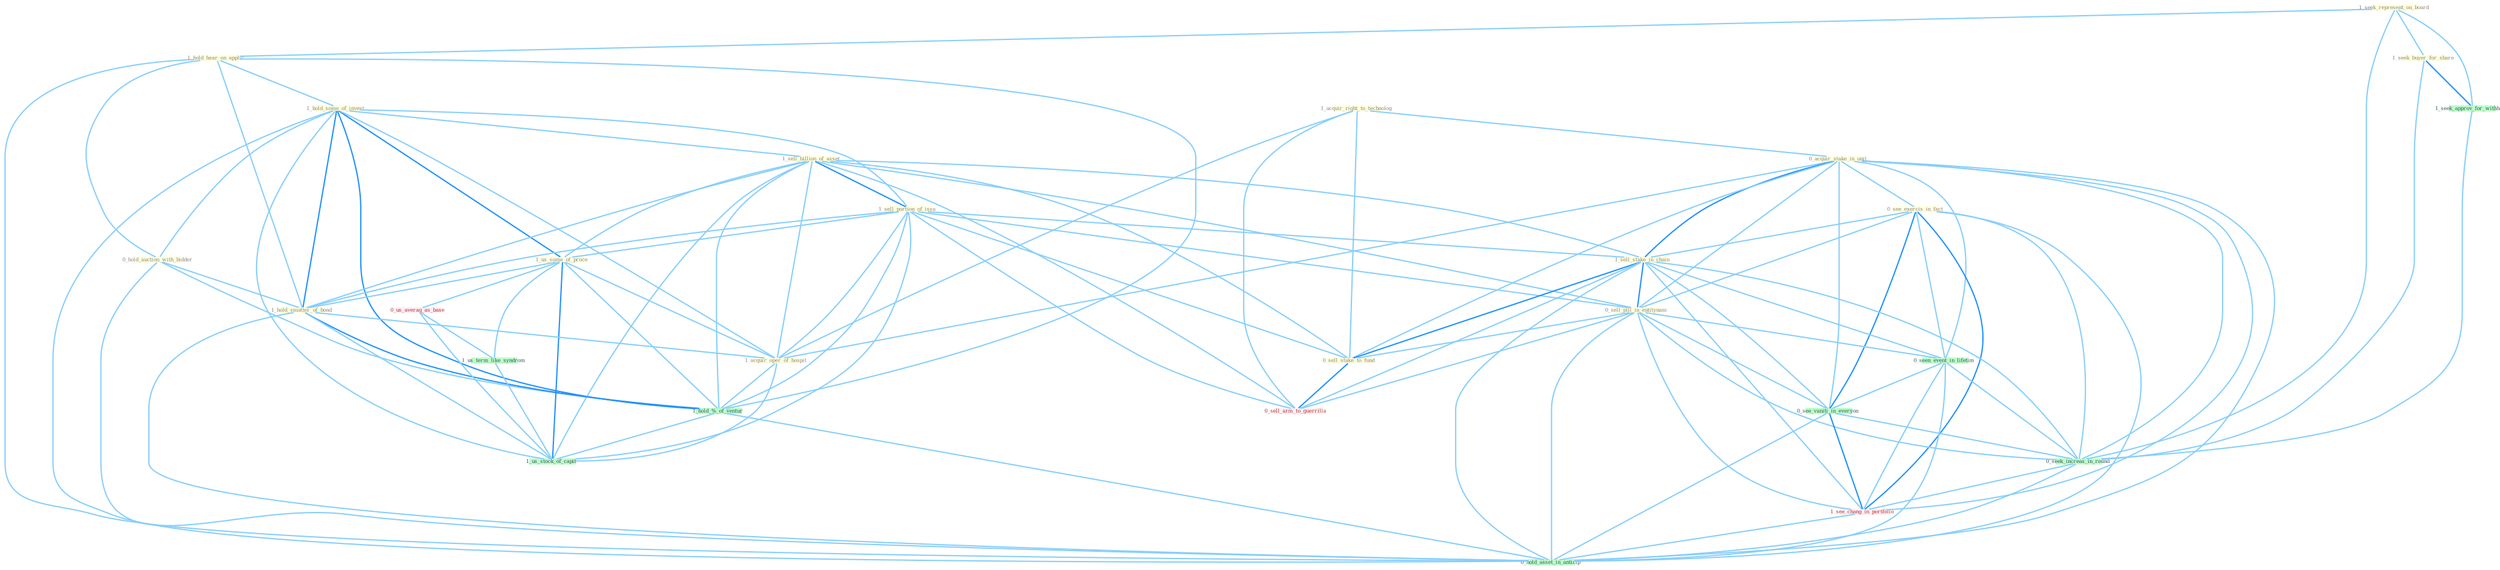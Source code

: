 Graph G{ 
    node
    [shape=polygon,style=filled,width=.5,height=.06,color="#BDFCC9",fixedsize=true,fontsize=4,
    fontcolor="#2f4f4f"];
    {node
    [color="#ffffe0", fontcolor="#8b7d6b"] "1_seek_represent_on_board " "1_acquir_right_to_technolog " "1_hold_hear_on_applic " "1_hold_some_of_invest " "1_sell_billion_of_asset " "1_sell_portion_of_issu " "0_acquir_stake_in_unit " "0_hold_auction_with_bidder " "0_see_exercis_in_fact " "1_seek_buyer_for_share " "1_us_some_of_proce " "1_hold_smatter_of_bond " "1_acquir_oper_of_hospit " "1_sell_stake_in_chain " "0_sell_pill_in_entitynam " "0_sell_stake_to_fund "}
{node [color="#fff0f5", fontcolor="#b22222"] "0_us_averag_as_base " "0_sell_arm_to_guerrilla " "1_see_chang_in_portfolio "}
edge [color="#B0E2FF"];

	"1_seek_represent_on_board " -- "1_hold_hear_on_applic " [w="1", color="#87cefa" ];
	"1_seek_represent_on_board " -- "1_seek_buyer_for_share " [w="1", color="#87cefa" ];
	"1_seek_represent_on_board " -- "1_seek_approv_for_withhold " [w="1", color="#87cefa" ];
	"1_seek_represent_on_board " -- "0_seek_increas_in_round " [w="1", color="#87cefa" ];
	"1_acquir_right_to_technolog " -- "0_acquir_stake_in_unit " [w="1", color="#87cefa" ];
	"1_acquir_right_to_technolog " -- "1_acquir_oper_of_hospit " [w="1", color="#87cefa" ];
	"1_acquir_right_to_technolog " -- "0_sell_stake_to_fund " [w="1", color="#87cefa" ];
	"1_acquir_right_to_technolog " -- "0_sell_arm_to_guerrilla " [w="1", color="#87cefa" ];
	"1_hold_hear_on_applic " -- "1_hold_some_of_invest " [w="1", color="#87cefa" ];
	"1_hold_hear_on_applic " -- "0_hold_auction_with_bidder " [w="1", color="#87cefa" ];
	"1_hold_hear_on_applic " -- "1_hold_smatter_of_bond " [w="1", color="#87cefa" ];
	"1_hold_hear_on_applic " -- "1_hold_%_of_ventur " [w="1", color="#87cefa" ];
	"1_hold_hear_on_applic " -- "0_hold_asset_in_anticip " [w="1", color="#87cefa" ];
	"1_hold_some_of_invest " -- "1_sell_billion_of_asset " [w="1", color="#87cefa" ];
	"1_hold_some_of_invest " -- "1_sell_portion_of_issu " [w="1", color="#87cefa" ];
	"1_hold_some_of_invest " -- "0_hold_auction_with_bidder " [w="1", color="#87cefa" ];
	"1_hold_some_of_invest " -- "1_us_some_of_proce " [w="2", color="#1e90ff" , len=0.8];
	"1_hold_some_of_invest " -- "1_hold_smatter_of_bond " [w="2", color="#1e90ff" , len=0.8];
	"1_hold_some_of_invest " -- "1_acquir_oper_of_hospit " [w="1", color="#87cefa" ];
	"1_hold_some_of_invest " -- "1_hold_%_of_ventur " [w="2", color="#1e90ff" , len=0.8];
	"1_hold_some_of_invest " -- "1_us_stock_of_capit " [w="1", color="#87cefa" ];
	"1_hold_some_of_invest " -- "0_hold_asset_in_anticip " [w="1", color="#87cefa" ];
	"1_sell_billion_of_asset " -- "1_sell_portion_of_issu " [w="2", color="#1e90ff" , len=0.8];
	"1_sell_billion_of_asset " -- "1_us_some_of_proce " [w="1", color="#87cefa" ];
	"1_sell_billion_of_asset " -- "1_hold_smatter_of_bond " [w="1", color="#87cefa" ];
	"1_sell_billion_of_asset " -- "1_acquir_oper_of_hospit " [w="1", color="#87cefa" ];
	"1_sell_billion_of_asset " -- "1_sell_stake_in_chain " [w="1", color="#87cefa" ];
	"1_sell_billion_of_asset " -- "0_sell_pill_in_entitynam " [w="1", color="#87cefa" ];
	"1_sell_billion_of_asset " -- "0_sell_stake_to_fund " [w="1", color="#87cefa" ];
	"1_sell_billion_of_asset " -- "1_hold_%_of_ventur " [w="1", color="#87cefa" ];
	"1_sell_billion_of_asset " -- "0_sell_arm_to_guerrilla " [w="1", color="#87cefa" ];
	"1_sell_billion_of_asset " -- "1_us_stock_of_capit " [w="1", color="#87cefa" ];
	"1_sell_portion_of_issu " -- "1_us_some_of_proce " [w="1", color="#87cefa" ];
	"1_sell_portion_of_issu " -- "1_hold_smatter_of_bond " [w="1", color="#87cefa" ];
	"1_sell_portion_of_issu " -- "1_acquir_oper_of_hospit " [w="1", color="#87cefa" ];
	"1_sell_portion_of_issu " -- "1_sell_stake_in_chain " [w="1", color="#87cefa" ];
	"1_sell_portion_of_issu " -- "0_sell_pill_in_entitynam " [w="1", color="#87cefa" ];
	"1_sell_portion_of_issu " -- "0_sell_stake_to_fund " [w="1", color="#87cefa" ];
	"1_sell_portion_of_issu " -- "1_hold_%_of_ventur " [w="1", color="#87cefa" ];
	"1_sell_portion_of_issu " -- "0_sell_arm_to_guerrilla " [w="1", color="#87cefa" ];
	"1_sell_portion_of_issu " -- "1_us_stock_of_capit " [w="1", color="#87cefa" ];
	"0_acquir_stake_in_unit " -- "0_see_exercis_in_fact " [w="1", color="#87cefa" ];
	"0_acquir_stake_in_unit " -- "1_acquir_oper_of_hospit " [w="1", color="#87cefa" ];
	"0_acquir_stake_in_unit " -- "1_sell_stake_in_chain " [w="2", color="#1e90ff" , len=0.8];
	"0_acquir_stake_in_unit " -- "0_sell_pill_in_entitynam " [w="1", color="#87cefa" ];
	"0_acquir_stake_in_unit " -- "0_sell_stake_to_fund " [w="1", color="#87cefa" ];
	"0_acquir_stake_in_unit " -- "0_seen_event_in_lifetim " [w="1", color="#87cefa" ];
	"0_acquir_stake_in_unit " -- "0_see_vaniti_in_everyon " [w="1", color="#87cefa" ];
	"0_acquir_stake_in_unit " -- "0_seek_increas_in_round " [w="1", color="#87cefa" ];
	"0_acquir_stake_in_unit " -- "1_see_chang_in_portfolio " [w="1", color="#87cefa" ];
	"0_acquir_stake_in_unit " -- "0_hold_asset_in_anticip " [w="1", color="#87cefa" ];
	"0_hold_auction_with_bidder " -- "1_hold_smatter_of_bond " [w="1", color="#87cefa" ];
	"0_hold_auction_with_bidder " -- "1_hold_%_of_ventur " [w="1", color="#87cefa" ];
	"0_hold_auction_with_bidder " -- "0_hold_asset_in_anticip " [w="1", color="#87cefa" ];
	"0_see_exercis_in_fact " -- "1_sell_stake_in_chain " [w="1", color="#87cefa" ];
	"0_see_exercis_in_fact " -- "0_sell_pill_in_entitynam " [w="1", color="#87cefa" ];
	"0_see_exercis_in_fact " -- "0_seen_event_in_lifetim " [w="1", color="#87cefa" ];
	"0_see_exercis_in_fact " -- "0_see_vaniti_in_everyon " [w="2", color="#1e90ff" , len=0.8];
	"0_see_exercis_in_fact " -- "0_seek_increas_in_round " [w="1", color="#87cefa" ];
	"0_see_exercis_in_fact " -- "1_see_chang_in_portfolio " [w="2", color="#1e90ff" , len=0.8];
	"0_see_exercis_in_fact " -- "0_hold_asset_in_anticip " [w="1", color="#87cefa" ];
	"1_seek_buyer_for_share " -- "1_seek_approv_for_withhold " [w="2", color="#1e90ff" , len=0.8];
	"1_seek_buyer_for_share " -- "0_seek_increas_in_round " [w="1", color="#87cefa" ];
	"1_us_some_of_proce " -- "1_hold_smatter_of_bond " [w="1", color="#87cefa" ];
	"1_us_some_of_proce " -- "1_acquir_oper_of_hospit " [w="1", color="#87cefa" ];
	"1_us_some_of_proce " -- "0_us_averag_as_base " [w="1", color="#87cefa" ];
	"1_us_some_of_proce " -- "1_us_term_like_syndrom " [w="1", color="#87cefa" ];
	"1_us_some_of_proce " -- "1_hold_%_of_ventur " [w="1", color="#87cefa" ];
	"1_us_some_of_proce " -- "1_us_stock_of_capit " [w="2", color="#1e90ff" , len=0.8];
	"1_hold_smatter_of_bond " -- "1_acquir_oper_of_hospit " [w="1", color="#87cefa" ];
	"1_hold_smatter_of_bond " -- "1_hold_%_of_ventur " [w="2", color="#1e90ff" , len=0.8];
	"1_hold_smatter_of_bond " -- "1_us_stock_of_capit " [w="1", color="#87cefa" ];
	"1_hold_smatter_of_bond " -- "0_hold_asset_in_anticip " [w="1", color="#87cefa" ];
	"1_acquir_oper_of_hospit " -- "1_hold_%_of_ventur " [w="1", color="#87cefa" ];
	"1_acquir_oper_of_hospit " -- "1_us_stock_of_capit " [w="1", color="#87cefa" ];
	"1_sell_stake_in_chain " -- "0_sell_pill_in_entitynam " [w="2", color="#1e90ff" , len=0.8];
	"1_sell_stake_in_chain " -- "0_sell_stake_to_fund " [w="2", color="#1e90ff" , len=0.8];
	"1_sell_stake_in_chain " -- "0_seen_event_in_lifetim " [w="1", color="#87cefa" ];
	"1_sell_stake_in_chain " -- "0_see_vaniti_in_everyon " [w="1", color="#87cefa" ];
	"1_sell_stake_in_chain " -- "0_sell_arm_to_guerrilla " [w="1", color="#87cefa" ];
	"1_sell_stake_in_chain " -- "0_seek_increas_in_round " [w="1", color="#87cefa" ];
	"1_sell_stake_in_chain " -- "1_see_chang_in_portfolio " [w="1", color="#87cefa" ];
	"1_sell_stake_in_chain " -- "0_hold_asset_in_anticip " [w="1", color="#87cefa" ];
	"0_sell_pill_in_entitynam " -- "0_sell_stake_to_fund " [w="1", color="#87cefa" ];
	"0_sell_pill_in_entitynam " -- "0_seen_event_in_lifetim " [w="1", color="#87cefa" ];
	"0_sell_pill_in_entitynam " -- "0_see_vaniti_in_everyon " [w="1", color="#87cefa" ];
	"0_sell_pill_in_entitynam " -- "0_sell_arm_to_guerrilla " [w="1", color="#87cefa" ];
	"0_sell_pill_in_entitynam " -- "0_seek_increas_in_round " [w="1", color="#87cefa" ];
	"0_sell_pill_in_entitynam " -- "1_see_chang_in_portfolio " [w="1", color="#87cefa" ];
	"0_sell_pill_in_entitynam " -- "0_hold_asset_in_anticip " [w="1", color="#87cefa" ];
	"0_sell_stake_to_fund " -- "0_sell_arm_to_guerrilla " [w="2", color="#1e90ff" , len=0.8];
	"0_seen_event_in_lifetim " -- "0_see_vaniti_in_everyon " [w="1", color="#87cefa" ];
	"0_seen_event_in_lifetim " -- "0_seek_increas_in_round " [w="1", color="#87cefa" ];
	"0_seen_event_in_lifetim " -- "1_see_chang_in_portfolio " [w="1", color="#87cefa" ];
	"0_seen_event_in_lifetim " -- "0_hold_asset_in_anticip " [w="1", color="#87cefa" ];
	"0_us_averag_as_base " -- "1_us_term_like_syndrom " [w="1", color="#87cefa" ];
	"0_us_averag_as_base " -- "1_us_stock_of_capit " [w="1", color="#87cefa" ];
	"1_us_term_like_syndrom " -- "1_us_stock_of_capit " [w="1", color="#87cefa" ];
	"1_seek_approv_for_withhold " -- "0_seek_increas_in_round " [w="1", color="#87cefa" ];
	"1_hold_%_of_ventur " -- "1_us_stock_of_capit " [w="1", color="#87cefa" ];
	"1_hold_%_of_ventur " -- "0_hold_asset_in_anticip " [w="1", color="#87cefa" ];
	"0_see_vaniti_in_everyon " -- "0_seek_increas_in_round " [w="1", color="#87cefa" ];
	"0_see_vaniti_in_everyon " -- "1_see_chang_in_portfolio " [w="2", color="#1e90ff" , len=0.8];
	"0_see_vaniti_in_everyon " -- "0_hold_asset_in_anticip " [w="1", color="#87cefa" ];
	"0_seek_increas_in_round " -- "1_see_chang_in_portfolio " [w="1", color="#87cefa" ];
	"0_seek_increas_in_round " -- "0_hold_asset_in_anticip " [w="1", color="#87cefa" ];
	"1_see_chang_in_portfolio " -- "0_hold_asset_in_anticip " [w="1", color="#87cefa" ];
}